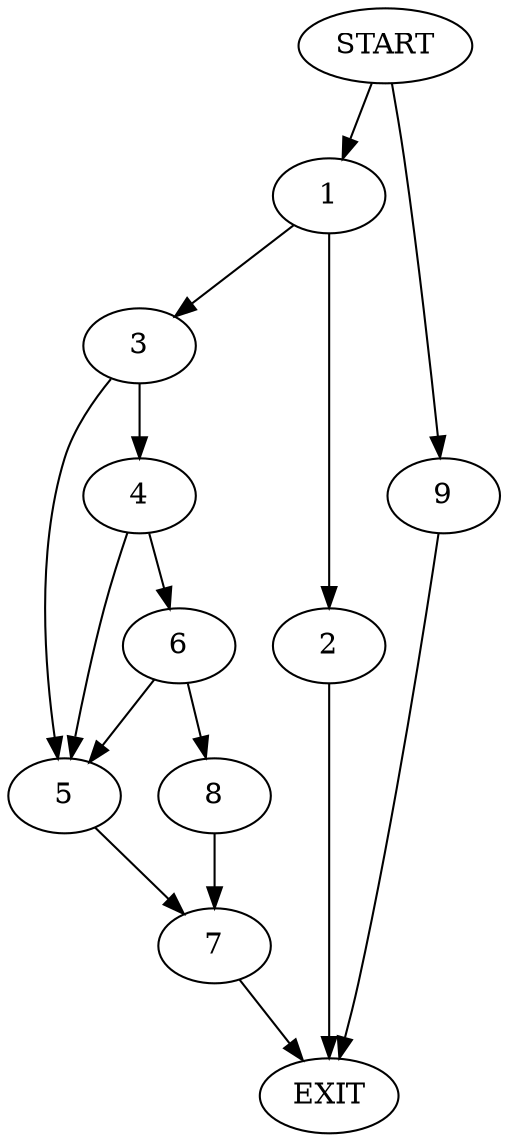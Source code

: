 digraph {
0 [label="START"]
10 [label="EXIT"]
0 -> 1
1 -> 2
1 -> 3
3 -> 4
3 -> 5
2 -> 10
4 -> 6
4 -> 5
5 -> 7
6 -> 8
6 -> 5
8 -> 7
7 -> 10
0 -> 9
9 -> 10
}
